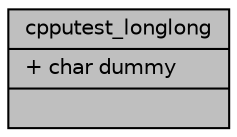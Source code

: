 digraph "cpputest_longlong"
{
 // LATEX_PDF_SIZE
  edge [fontname="Helvetica",fontsize="10",labelfontname="Helvetica",labelfontsize="10"];
  node [fontname="Helvetica",fontsize="10",shape=record];
  Node1 [label="{cpputest_longlong\n|+ char dummy\l|}",height=0.2,width=0.4,color="black", fillcolor="grey75", style="filled", fontcolor="black",tooltip=" "];
}
